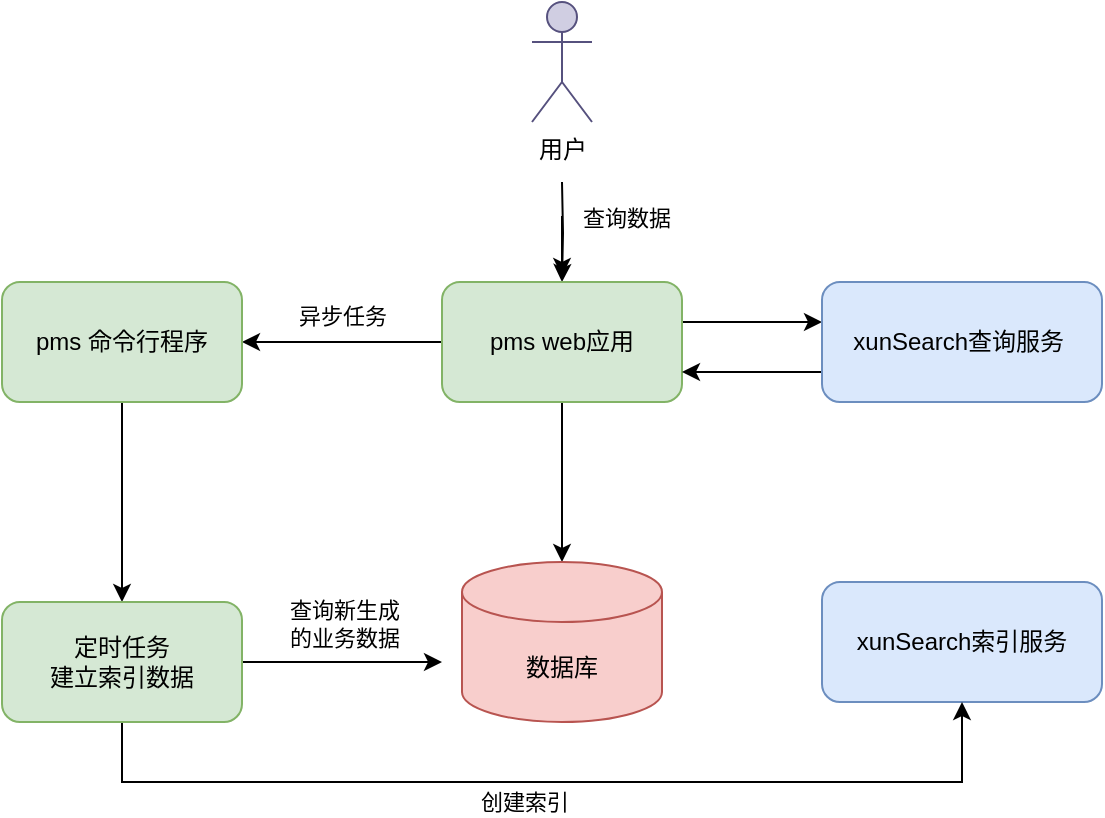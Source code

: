 <mxfile version="17.1.3" type="github">
  <diagram id="IxEaBiBY9RQ0BZ5e8lzB" name="Page-1">
    <mxGraphModel dx="1634" dy="684" grid="0" gridSize="10" guides="1" tooltips="1" connect="1" arrows="1" fold="1" page="0" pageScale="1" pageWidth="827" pageHeight="1169" math="0" shadow="0">
      <root>
        <mxCell id="0" />
        <mxCell id="1" parent="0" />
        <mxCell id="cor3wmo5FigD4dXmAoRj-5" style="edgeStyle=orthogonalEdgeStyle;rounded=0;orthogonalLoop=1;jettySize=auto;html=1;entryX=0.5;entryY=0;entryDx=0;entryDy=0;" edge="1" parent="1">
          <mxGeometry relative="1" as="geometry">
            <mxPoint x="230" y="177" as="sourcePoint" />
            <mxPoint x="230" y="207" as="targetPoint" />
          </mxGeometry>
        </mxCell>
        <mxCell id="cor3wmo5FigD4dXmAoRj-22" value="查询数据" style="edgeLabel;html=1;align=center;verticalAlign=middle;resizable=0;points=[];" vertex="1" connectable="0" parent="cor3wmo5FigD4dXmAoRj-5">
          <mxGeometry relative="1" as="geometry">
            <mxPoint x="32" y="-14" as="offset" />
          </mxGeometry>
        </mxCell>
        <mxCell id="cor3wmo5FigD4dXmAoRj-23" value="" style="edgeStyle=orthogonalEdgeStyle;rounded=0;orthogonalLoop=1;jettySize=auto;html=1;" edge="1" parent="1" target="cor3wmo5FigD4dXmAoRj-2">
          <mxGeometry relative="1" as="geometry">
            <mxPoint x="230" y="160" as="sourcePoint" />
          </mxGeometry>
        </mxCell>
        <mxCell id="cor3wmo5FigD4dXmAoRj-1" value="用户" style="shape=umlActor;verticalLabelPosition=bottom;verticalAlign=top;html=1;outlineConnect=0;fillColor=#d0cee2;strokeColor=#56517e;" vertex="1" parent="1">
          <mxGeometry x="215" y="70" width="30" height="60" as="geometry" />
        </mxCell>
        <mxCell id="cor3wmo5FigD4dXmAoRj-6" style="edgeStyle=orthogonalEdgeStyle;rounded=0;orthogonalLoop=1;jettySize=auto;html=1;exitX=1;exitY=0.25;exitDx=0;exitDy=0;entryX=0;entryY=0.25;entryDx=0;entryDy=0;" edge="1" parent="1">
          <mxGeometry relative="1" as="geometry">
            <mxPoint x="270" y="230" as="sourcePoint" />
            <mxPoint x="360" y="230" as="targetPoint" />
          </mxGeometry>
        </mxCell>
        <mxCell id="cor3wmo5FigD4dXmAoRj-10" style="edgeStyle=orthogonalEdgeStyle;rounded=0;orthogonalLoop=1;jettySize=auto;html=1;exitX=0.5;exitY=1;exitDx=0;exitDy=0;" edge="1" parent="1" source="cor3wmo5FigD4dXmAoRj-2" target="cor3wmo5FigD4dXmAoRj-8">
          <mxGeometry relative="1" as="geometry" />
        </mxCell>
        <mxCell id="cor3wmo5FigD4dXmAoRj-18" style="edgeStyle=orthogonalEdgeStyle;rounded=0;orthogonalLoop=1;jettySize=auto;html=1;entryX=1;entryY=0.5;entryDx=0;entryDy=0;" edge="1" parent="1" source="cor3wmo5FigD4dXmAoRj-2" target="cor3wmo5FigD4dXmAoRj-9">
          <mxGeometry relative="1" as="geometry">
            <mxPoint x="80" y="240" as="targetPoint" />
          </mxGeometry>
        </mxCell>
        <mxCell id="cor3wmo5FigD4dXmAoRj-19" value="异步任务" style="edgeLabel;html=1;align=center;verticalAlign=middle;resizable=0;points=[];" vertex="1" connectable="0" parent="cor3wmo5FigD4dXmAoRj-18">
          <mxGeometry x="0.005" relative="1" as="geometry">
            <mxPoint y="-13" as="offset" />
          </mxGeometry>
        </mxCell>
        <mxCell id="cor3wmo5FigD4dXmAoRj-2" value="pms web应用" style="rounded=1;whiteSpace=wrap;html=1;fillColor=#d5e8d4;strokeColor=#82b366;glass=0;sketch=0;shadow=0;" vertex="1" parent="1">
          <mxGeometry x="170" y="210" width="120" height="60" as="geometry" />
        </mxCell>
        <mxCell id="cor3wmo5FigD4dXmAoRj-7" style="edgeStyle=orthogonalEdgeStyle;rounded=0;orthogonalLoop=1;jettySize=auto;html=1;exitX=0;exitY=0.75;exitDx=0;exitDy=0;entryX=1;entryY=0.75;entryDx=0;entryDy=0;" edge="1" parent="1" source="cor3wmo5FigD4dXmAoRj-3" target="cor3wmo5FigD4dXmAoRj-2">
          <mxGeometry relative="1" as="geometry">
            <mxPoint x="300" y="250" as="targetPoint" />
            <Array as="points" />
          </mxGeometry>
        </mxCell>
        <mxCell id="cor3wmo5FigD4dXmAoRj-3" value="xunSearch查询服务&amp;nbsp;" style="rounded=1;whiteSpace=wrap;html=1;fillColor=#dae8fc;strokeColor=#6c8ebf;glass=0;sketch=0;shadow=0;" vertex="1" parent="1">
          <mxGeometry x="360" y="210" width="140" height="60" as="geometry" />
        </mxCell>
        <mxCell id="cor3wmo5FigD4dXmAoRj-4" value="xunSearch索引服务" style="rounded=1;whiteSpace=wrap;html=1;fillColor=#dae8fc;strokeColor=#6c8ebf;glass=0;sketch=0;shadow=0;" vertex="1" parent="1">
          <mxGeometry x="360" y="360" width="140" height="60" as="geometry" />
        </mxCell>
        <mxCell id="cor3wmo5FigD4dXmAoRj-8" value="数据库" style="shape=cylinder3;whiteSpace=wrap;html=1;boundedLbl=1;backgroundOutline=1;size=15;fillColor=#f8cecc;strokeColor=#b85450;" vertex="1" parent="1">
          <mxGeometry x="180" y="350" width="100" height="80" as="geometry" />
        </mxCell>
        <mxCell id="cor3wmo5FigD4dXmAoRj-12" style="edgeStyle=orthogonalEdgeStyle;rounded=0;orthogonalLoop=1;jettySize=auto;html=1;entryX=0.5;entryY=0;entryDx=0;entryDy=0;" edge="1" parent="1" source="cor3wmo5FigD4dXmAoRj-9" target="cor3wmo5FigD4dXmAoRj-11">
          <mxGeometry relative="1" as="geometry" />
        </mxCell>
        <mxCell id="cor3wmo5FigD4dXmAoRj-9" value="pms 命令行程序" style="rounded=1;whiteSpace=wrap;html=1;fillColor=#d5e8d4;strokeColor=#82b366;glass=0;sketch=0;shadow=0;" vertex="1" parent="1">
          <mxGeometry x="-50" y="210" width="120" height="60" as="geometry" />
        </mxCell>
        <mxCell id="cor3wmo5FigD4dXmAoRj-14" style="edgeStyle=orthogonalEdgeStyle;rounded=0;orthogonalLoop=1;jettySize=auto;html=1;" edge="1" parent="1" source="cor3wmo5FigD4dXmAoRj-11">
          <mxGeometry relative="1" as="geometry">
            <mxPoint x="430" y="420" as="targetPoint" />
            <Array as="points">
              <mxPoint x="10" y="460" />
              <mxPoint x="430" y="460" />
              <mxPoint x="430" y="423" />
            </Array>
          </mxGeometry>
        </mxCell>
        <mxCell id="cor3wmo5FigD4dXmAoRj-17" value="创建索引" style="edgeLabel;html=1;align=center;verticalAlign=middle;resizable=0;points=[];" vertex="1" connectable="0" parent="cor3wmo5FigD4dXmAoRj-14">
          <mxGeometry x="-0.17" y="-2" relative="1" as="geometry">
            <mxPoint x="27" y="8" as="offset" />
          </mxGeometry>
        </mxCell>
        <mxCell id="cor3wmo5FigD4dXmAoRj-15" style="edgeStyle=orthogonalEdgeStyle;rounded=0;orthogonalLoop=1;jettySize=auto;html=1;" edge="1" parent="1" source="cor3wmo5FigD4dXmAoRj-11">
          <mxGeometry relative="1" as="geometry">
            <mxPoint x="170" y="400" as="targetPoint" />
          </mxGeometry>
        </mxCell>
        <mxCell id="cor3wmo5FigD4dXmAoRj-16" value="查询新生成&lt;br&gt;的业务数据" style="edgeLabel;html=1;align=center;verticalAlign=middle;resizable=0;points=[];" vertex="1" connectable="0" parent="cor3wmo5FigD4dXmAoRj-15">
          <mxGeometry x="0.02" y="1" relative="1" as="geometry">
            <mxPoint y="-19" as="offset" />
          </mxGeometry>
        </mxCell>
        <mxCell id="cor3wmo5FigD4dXmAoRj-11" value="定时任务&lt;br&gt;建立索引数据" style="rounded=1;whiteSpace=wrap;html=1;fillColor=#d5e8d4;strokeColor=#82b366;glass=0;sketch=0;shadow=0;" vertex="1" parent="1">
          <mxGeometry x="-50" y="370" width="120" height="60" as="geometry" />
        </mxCell>
      </root>
    </mxGraphModel>
  </diagram>
</mxfile>

